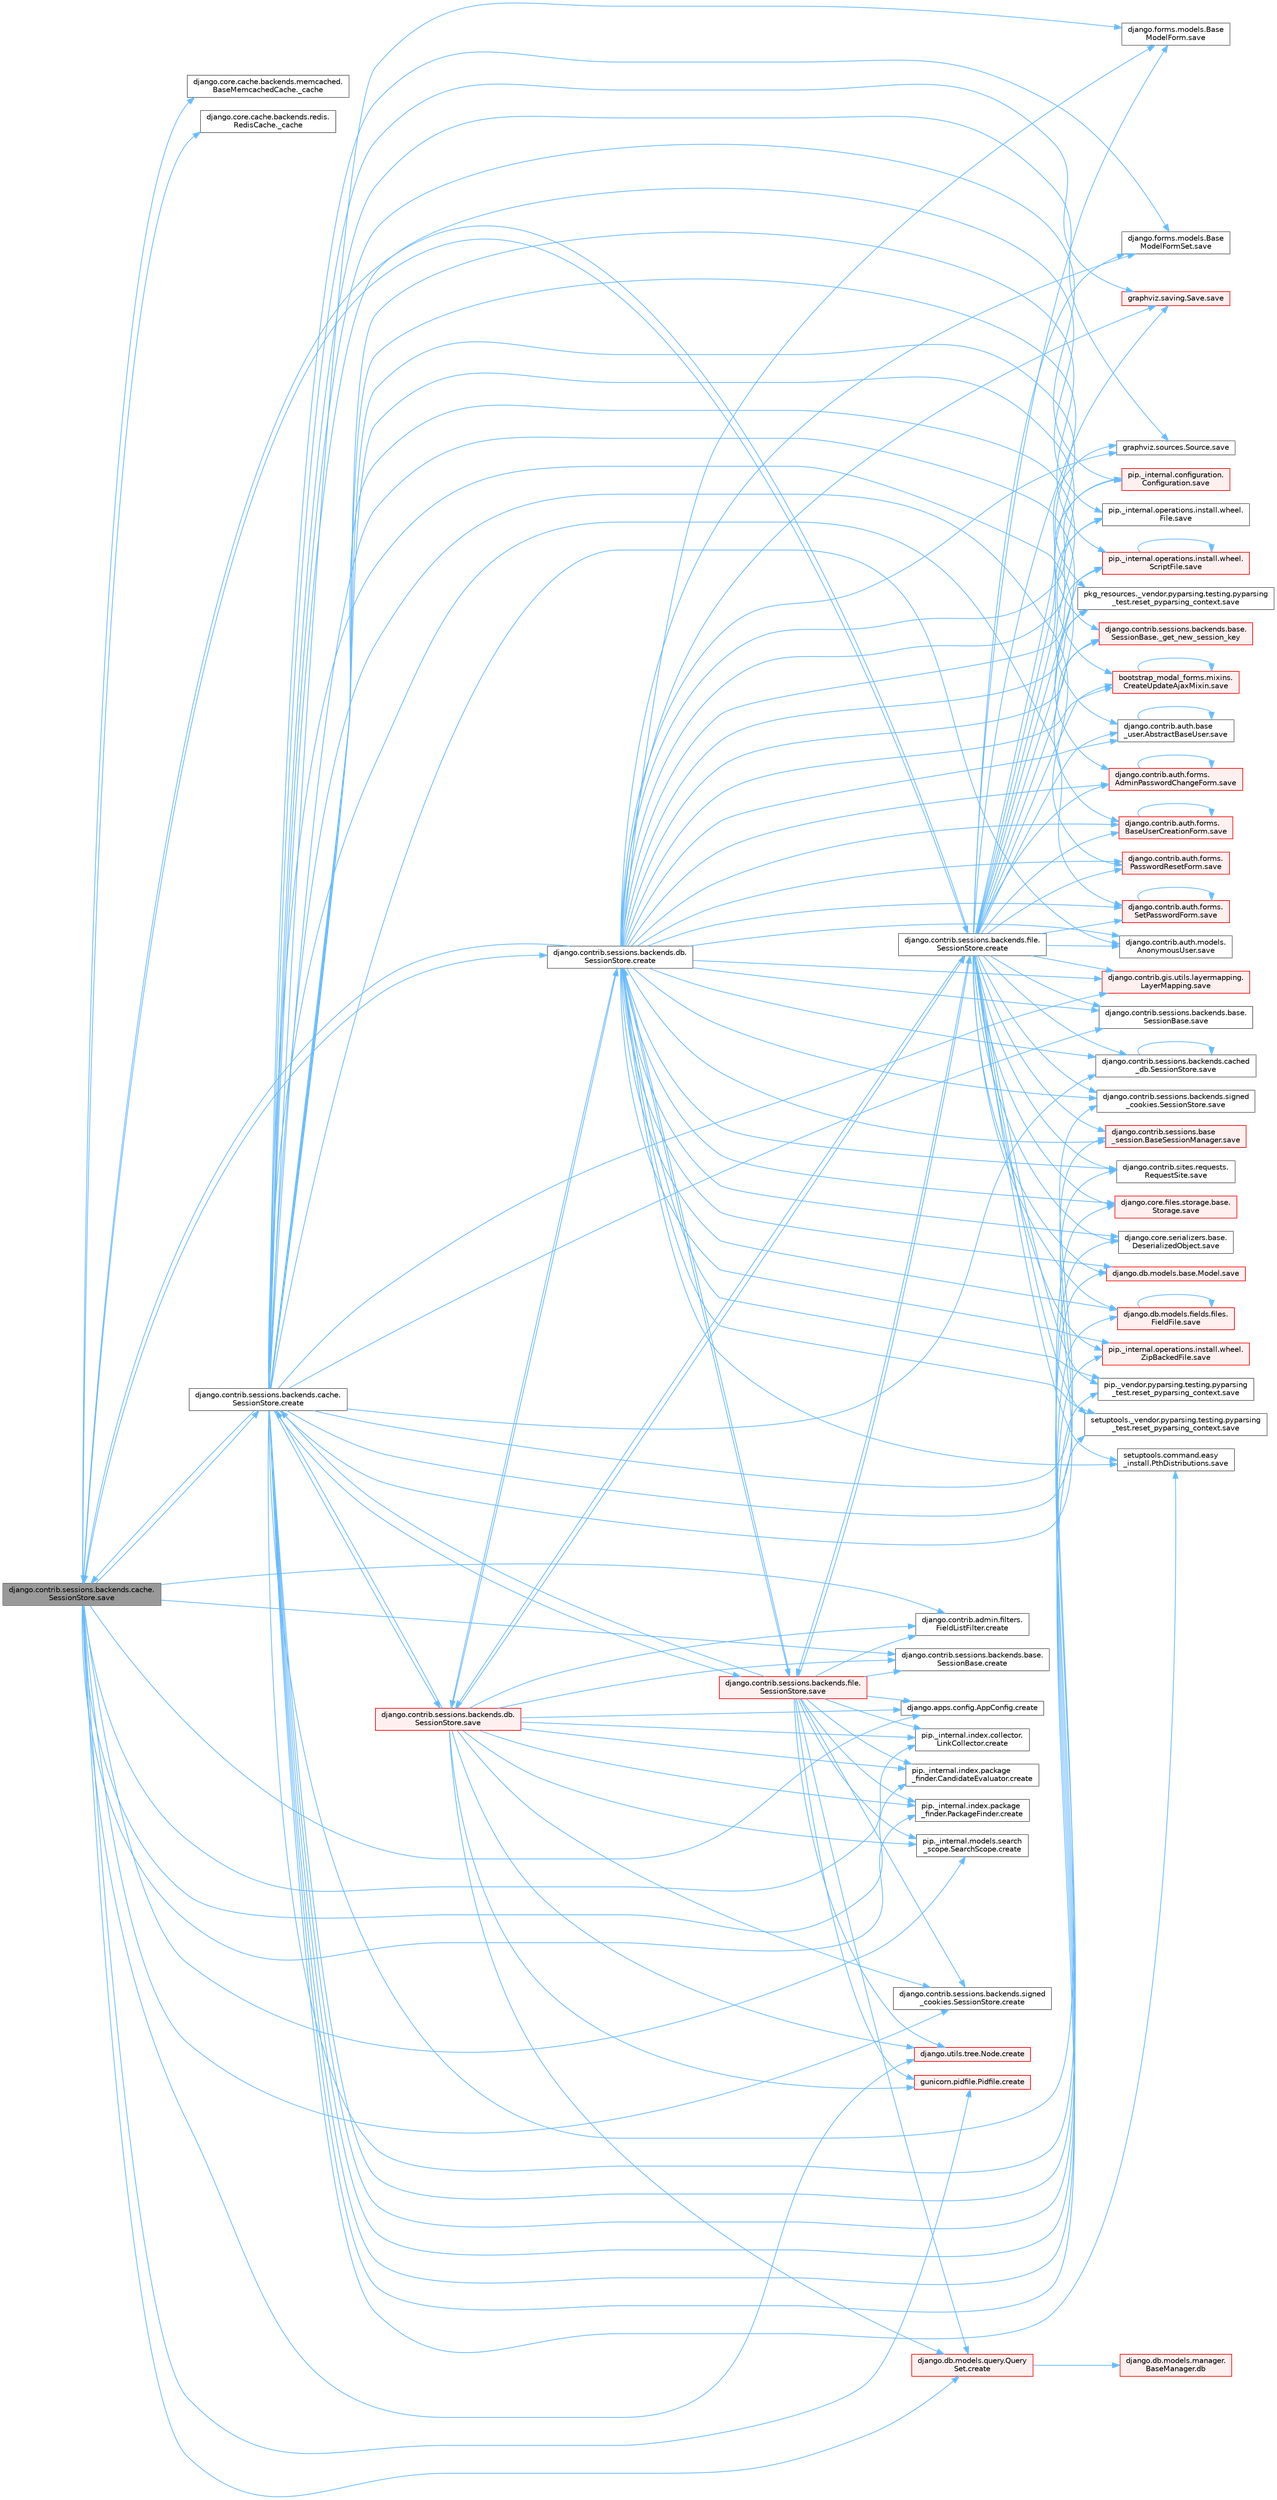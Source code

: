 digraph "django.contrib.sessions.backends.cache.SessionStore.save"
{
 // LATEX_PDF_SIZE
  bgcolor="transparent";
  edge [fontname=Helvetica,fontsize=10,labelfontname=Helvetica,labelfontsize=10];
  node [fontname=Helvetica,fontsize=10,shape=box,height=0.2,width=0.4];
  rankdir="LR";
  Node1 [id="Node000001",label="django.contrib.sessions.backends.cache.\lSessionStore.save",height=0.2,width=0.4,color="gray40", fillcolor="grey60", style="filled", fontcolor="black",tooltip=" "];
  Node1 -> Node2 [id="edge1_Node000001_Node000002",color="steelblue1",style="solid",tooltip=" "];
  Node2 [id="Node000002",label="django.core.cache.backends.memcached.\lBaseMemcachedCache._cache",height=0.2,width=0.4,color="grey40", fillcolor="white", style="filled",URL="$classdjango_1_1core_1_1cache_1_1backends_1_1memcached_1_1_base_memcached_cache.html#afd8573b5388481b004d795d02a7eebd3",tooltip=" "];
  Node1 -> Node3 [id="edge2_Node000001_Node000003",color="steelblue1",style="solid",tooltip=" "];
  Node3 [id="Node000003",label="django.core.cache.backends.redis.\lRedisCache._cache",height=0.2,width=0.4,color="grey40", fillcolor="white", style="filled",URL="$classdjango_1_1core_1_1cache_1_1backends_1_1redis_1_1_redis_cache.html#a38c228bbd313c586cb7de900681708e7",tooltip=" "];
  Node1 -> Node4 [id="edge3_Node000001_Node000004",color="steelblue1",style="solid",tooltip=" "];
  Node4 [id="Node000004",label="django.apps.config.AppConfig.create",height=0.2,width=0.4,color="grey40", fillcolor="white", style="filled",URL="$classdjango_1_1apps_1_1config_1_1_app_config.html#ac8442e3c4eb808fb89271231a6240923",tooltip=" "];
  Node1 -> Node5 [id="edge4_Node000001_Node000005",color="steelblue1",style="solid",tooltip=" "];
  Node5 [id="Node000005",label="django.contrib.admin.filters.\lFieldListFilter.create",height=0.2,width=0.4,color="grey40", fillcolor="white", style="filled",URL="$classdjango_1_1contrib_1_1admin_1_1filters_1_1_field_list_filter.html#a1511cbbb352e31285c9bbfa0bf90f6c0",tooltip=" "];
  Node1 -> Node6 [id="edge5_Node000001_Node000006",color="steelblue1",style="solid",tooltip=" "];
  Node6 [id="Node000006",label="django.contrib.sessions.backends.base.\lSessionBase.create",height=0.2,width=0.4,color="grey40", fillcolor="white", style="filled",URL="$classdjango_1_1contrib_1_1sessions_1_1backends_1_1base_1_1_session_base.html#a09eaca95f0d9eeab9318b2a454738df5",tooltip=" "];
  Node1 -> Node7 [id="edge6_Node000001_Node000007",color="steelblue1",style="solid",tooltip=" "];
  Node7 [id="Node000007",label="django.contrib.sessions.backends.cache.\lSessionStore.create",height=0.2,width=0.4,color="grey40", fillcolor="white", style="filled",URL="$classdjango_1_1contrib_1_1sessions_1_1backends_1_1cache_1_1_session_store.html#a38c9efbdb5115fd1820ae198b767c39c",tooltip=" "];
  Node7 -> Node8 [id="edge7_Node000007_Node000008",color="steelblue1",style="solid",tooltip=" "];
  Node8 [id="Node000008",label="django.contrib.sessions.backends.base.\lSessionBase._get_new_session_key",height=0.2,width=0.4,color="red", fillcolor="#FFF0F0", style="filled",URL="$classdjango_1_1contrib_1_1sessions_1_1backends_1_1base_1_1_session_base.html#aa4fa1e405a4b97410d84bee8c9cf5e65",tooltip=" "];
  Node7 -> Node2812 [id="edge8_Node000007_Node002812",color="steelblue1",style="solid",tooltip=" "];
  Node2812 [id="Node002812",label="bootstrap_modal_forms.mixins.\lCreateUpdateAjaxMixin.save",height=0.2,width=0.4,color="red", fillcolor="#FFF0F0", style="filled",URL="$classbootstrap__modal__forms_1_1mixins_1_1_create_update_ajax_mixin.html#a73802e22b07bb7f59fed2c52ddb6f781",tooltip=" "];
  Node2812 -> Node2812 [id="edge9_Node002812_Node002812",color="steelblue1",style="solid",tooltip=" "];
  Node7 -> Node2814 [id="edge10_Node000007_Node002814",color="steelblue1",style="solid",tooltip=" "];
  Node2814 [id="Node002814",label="django.contrib.auth.base\l_user.AbstractBaseUser.save",height=0.2,width=0.4,color="grey40", fillcolor="white", style="filled",URL="$classdjango_1_1contrib_1_1auth_1_1base__user_1_1_abstract_base_user.html#a5c8a96ad78dafb9ab5d897082e3afb66",tooltip=" "];
  Node2814 -> Node2814 [id="edge11_Node002814_Node002814",color="steelblue1",style="solid",tooltip=" "];
  Node7 -> Node2815 [id="edge12_Node000007_Node002815",color="steelblue1",style="solid",tooltip=" "];
  Node2815 [id="Node002815",label="django.contrib.auth.forms.\lAdminPasswordChangeForm.save",height=0.2,width=0.4,color="red", fillcolor="#FFF0F0", style="filled",URL="$classdjango_1_1contrib_1_1auth_1_1forms_1_1_admin_password_change_form.html#ae15e853bc0c64b8b061876b4987d63fc",tooltip=" "];
  Node2815 -> Node2815 [id="edge13_Node002815_Node002815",color="steelblue1",style="solid",tooltip=" "];
  Node7 -> Node2816 [id="edge14_Node000007_Node002816",color="steelblue1",style="solid",tooltip=" "];
  Node2816 [id="Node002816",label="django.contrib.auth.forms.\lBaseUserCreationForm.save",height=0.2,width=0.4,color="red", fillcolor="#FFF0F0", style="filled",URL="$classdjango_1_1contrib_1_1auth_1_1forms_1_1_base_user_creation_form.html#a5375478a3c6ff7c9d6983081bb2e46c0",tooltip=" "];
  Node2816 -> Node2816 [id="edge15_Node002816_Node002816",color="steelblue1",style="solid",tooltip=" "];
  Node7 -> Node2817 [id="edge16_Node000007_Node002817",color="steelblue1",style="solid",tooltip=" "];
  Node2817 [id="Node002817",label="django.contrib.auth.forms.\lPasswordResetForm.save",height=0.2,width=0.4,color="red", fillcolor="#FFF0F0", style="filled",URL="$classdjango_1_1contrib_1_1auth_1_1forms_1_1_password_reset_form.html#a08fea86409996b9e4ceb5515c94c15be",tooltip=" "];
  Node7 -> Node2822 [id="edge17_Node000007_Node002822",color="steelblue1",style="solid",tooltip=" "];
  Node2822 [id="Node002822",label="django.contrib.auth.forms.\lSetPasswordForm.save",height=0.2,width=0.4,color="red", fillcolor="#FFF0F0", style="filled",URL="$classdjango_1_1contrib_1_1auth_1_1forms_1_1_set_password_form.html#ac95fe41703972b1012ff86602e2d4896",tooltip=" "];
  Node2822 -> Node2822 [id="edge18_Node002822_Node002822",color="steelblue1",style="solid",tooltip=" "];
  Node7 -> Node2823 [id="edge19_Node000007_Node002823",color="steelblue1",style="solid",tooltip=" "];
  Node2823 [id="Node002823",label="django.contrib.auth.models.\lAnonymousUser.save",height=0.2,width=0.4,color="grey40", fillcolor="white", style="filled",URL="$classdjango_1_1contrib_1_1auth_1_1models_1_1_anonymous_user.html#a194df0e79fa9a13e45d7904687a79b93",tooltip=" "];
  Node7 -> Node2824 [id="edge20_Node000007_Node002824",color="steelblue1",style="solid",tooltip=" "];
  Node2824 [id="Node002824",label="django.contrib.gis.utils.layermapping.\lLayerMapping.save",height=0.2,width=0.4,color="red", fillcolor="#FFF0F0", style="filled",URL="$classdjango_1_1contrib_1_1gis_1_1utils_1_1layermapping_1_1_layer_mapping.html#a1a9d38ca8cbbb0a16d032c0bd52b671d",tooltip=" "];
  Node7 -> Node2852 [id="edge21_Node000007_Node002852",color="steelblue1",style="solid",tooltip=" "];
  Node2852 [id="Node002852",label="django.contrib.sessions.backends.base.\lSessionBase.save",height=0.2,width=0.4,color="grey40", fillcolor="white", style="filled",URL="$classdjango_1_1contrib_1_1sessions_1_1backends_1_1base_1_1_session_base.html#a444d8cc76e91cbfe23beec50953539f7",tooltip=" "];
  Node7 -> Node1 [id="edge22_Node000007_Node000001",color="steelblue1",style="solid",tooltip=" "];
  Node7 -> Node2853 [id="edge23_Node000007_Node002853",color="steelblue1",style="solid",tooltip=" "];
  Node2853 [id="Node002853",label="django.contrib.sessions.backends.cached\l_db.SessionStore.save",height=0.2,width=0.4,color="grey40", fillcolor="white", style="filled",URL="$classdjango_1_1contrib_1_1sessions_1_1backends_1_1cached__db_1_1_session_store.html#a52ab96f4da12efaae2f986bee79a5617",tooltip=" "];
  Node2853 -> Node2853 [id="edge24_Node002853_Node002853",color="steelblue1",style="solid",tooltip=" "];
  Node7 -> Node2854 [id="edge25_Node000007_Node002854",color="steelblue1",style="solid",tooltip=" "];
  Node2854 [id="Node002854",label="django.contrib.sessions.backends.db.\lSessionStore.save",height=0.2,width=0.4,color="red", fillcolor="#FFF0F0", style="filled",URL="$classdjango_1_1contrib_1_1sessions_1_1backends_1_1db_1_1_session_store.html#a68a6b4f159bd3dc969ec80b34c1622af",tooltip=" "];
  Node2854 -> Node4 [id="edge26_Node002854_Node000004",color="steelblue1",style="solid",tooltip=" "];
  Node2854 -> Node5 [id="edge27_Node002854_Node000005",color="steelblue1",style="solid",tooltip=" "];
  Node2854 -> Node6 [id="edge28_Node002854_Node000006",color="steelblue1",style="solid",tooltip=" "];
  Node2854 -> Node7 [id="edge29_Node002854_Node000007",color="steelblue1",style="solid",tooltip=" "];
  Node2854 -> Node2811 [id="edge30_Node002854_Node002811",color="steelblue1",style="solid",tooltip=" "];
  Node2811 [id="Node002811",label="django.contrib.sessions.backends.db.\lSessionStore.create",height=0.2,width=0.4,color="grey40", fillcolor="white", style="filled",URL="$classdjango_1_1contrib_1_1sessions_1_1backends_1_1db_1_1_session_store.html#a4a98c0168c61e75be58e279660aa6ce4",tooltip=" "];
  Node2811 -> Node8 [id="edge31_Node002811_Node000008",color="steelblue1",style="solid",tooltip=" "];
  Node2811 -> Node2812 [id="edge32_Node002811_Node002812",color="steelblue1",style="solid",tooltip=" "];
  Node2811 -> Node2814 [id="edge33_Node002811_Node002814",color="steelblue1",style="solid",tooltip=" "];
  Node2811 -> Node2815 [id="edge34_Node002811_Node002815",color="steelblue1",style="solid",tooltip=" "];
  Node2811 -> Node2816 [id="edge35_Node002811_Node002816",color="steelblue1",style="solid",tooltip=" "];
  Node2811 -> Node2817 [id="edge36_Node002811_Node002817",color="steelblue1",style="solid",tooltip=" "];
  Node2811 -> Node2822 [id="edge37_Node002811_Node002822",color="steelblue1",style="solid",tooltip=" "];
  Node2811 -> Node2823 [id="edge38_Node002811_Node002823",color="steelblue1",style="solid",tooltip=" "];
  Node2811 -> Node2824 [id="edge39_Node002811_Node002824",color="steelblue1",style="solid",tooltip=" "];
  Node2811 -> Node2852 [id="edge40_Node002811_Node002852",color="steelblue1",style="solid",tooltip=" "];
  Node2811 -> Node1 [id="edge41_Node002811_Node000001",color="steelblue1",style="solid",tooltip=" "];
  Node2811 -> Node2853 [id="edge42_Node002811_Node002853",color="steelblue1",style="solid",tooltip=" "];
  Node2811 -> Node2854 [id="edge43_Node002811_Node002854",color="steelblue1",style="solid",tooltip=" "];
  Node2811 -> Node2892 [id="edge44_Node002811_Node002892",color="steelblue1",style="solid",tooltip=" "];
  Node2892 [id="Node002892",label="django.contrib.sessions.backends.file.\lSessionStore.save",height=0.2,width=0.4,color="red", fillcolor="#FFF0F0", style="filled",URL="$classdjango_1_1contrib_1_1sessions_1_1backends_1_1file_1_1_session_store.html#af170f9c112376eb1627509287bf9620f",tooltip=" "];
  Node2892 -> Node4 [id="edge45_Node002892_Node000004",color="steelblue1",style="solid",tooltip=" "];
  Node2892 -> Node5 [id="edge46_Node002892_Node000005",color="steelblue1",style="solid",tooltip=" "];
  Node2892 -> Node6 [id="edge47_Node002892_Node000006",color="steelblue1",style="solid",tooltip=" "];
  Node2892 -> Node7 [id="edge48_Node002892_Node000007",color="steelblue1",style="solid",tooltip=" "];
  Node2892 -> Node2811 [id="edge49_Node002892_Node002811",color="steelblue1",style="solid",tooltip=" "];
  Node2892 -> Node2891 [id="edge50_Node002892_Node002891",color="steelblue1",style="solid",tooltip=" "];
  Node2891 [id="Node002891",label="django.contrib.sessions.backends.file.\lSessionStore.create",height=0.2,width=0.4,color="grey40", fillcolor="white", style="filled",URL="$classdjango_1_1contrib_1_1sessions_1_1backends_1_1file_1_1_session_store.html#a6624db6a37dfff490f837047e0a60dda",tooltip=" "];
  Node2891 -> Node8 [id="edge51_Node002891_Node000008",color="steelblue1",style="solid",tooltip=" "];
  Node2891 -> Node2812 [id="edge52_Node002891_Node002812",color="steelblue1",style="solid",tooltip=" "];
  Node2891 -> Node2814 [id="edge53_Node002891_Node002814",color="steelblue1",style="solid",tooltip=" "];
  Node2891 -> Node2815 [id="edge54_Node002891_Node002815",color="steelblue1",style="solid",tooltip=" "];
  Node2891 -> Node2816 [id="edge55_Node002891_Node002816",color="steelblue1",style="solid",tooltip=" "];
  Node2891 -> Node2817 [id="edge56_Node002891_Node002817",color="steelblue1",style="solid",tooltip=" "];
  Node2891 -> Node2822 [id="edge57_Node002891_Node002822",color="steelblue1",style="solid",tooltip=" "];
  Node2891 -> Node2823 [id="edge58_Node002891_Node002823",color="steelblue1",style="solid",tooltip=" "];
  Node2891 -> Node2824 [id="edge59_Node002891_Node002824",color="steelblue1",style="solid",tooltip=" "];
  Node2891 -> Node2852 [id="edge60_Node002891_Node002852",color="steelblue1",style="solid",tooltip=" "];
  Node2891 -> Node1 [id="edge61_Node002891_Node000001",color="steelblue1",style="solid",tooltip=" "];
  Node2891 -> Node2853 [id="edge62_Node002891_Node002853",color="steelblue1",style="solid",tooltip=" "];
  Node2891 -> Node2854 [id="edge63_Node002891_Node002854",color="steelblue1",style="solid",tooltip=" "];
  Node2891 -> Node2892 [id="edge64_Node002891_Node002892",color="steelblue1",style="solid",tooltip=" "];
  Node2891 -> Node3003 [id="edge65_Node002891_Node003003",color="steelblue1",style="solid",tooltip=" "];
  Node3003 [id="Node003003",label="django.contrib.sessions.backends.signed\l_cookies.SessionStore.save",height=0.2,width=0.4,color="grey40", fillcolor="white", style="filled",URL="$classdjango_1_1contrib_1_1sessions_1_1backends_1_1signed__cookies_1_1_session_store.html#a37935aad339aeb6d1eb529031d04d5fd",tooltip=" "];
  Node2891 -> Node3004 [id="edge66_Node002891_Node003004",color="steelblue1",style="solid",tooltip=" "];
  Node3004 [id="Node003004",label="django.contrib.sessions.base\l_session.BaseSessionManager.save",height=0.2,width=0.4,color="red", fillcolor="#FFF0F0", style="filled",URL="$classdjango_1_1contrib_1_1sessions_1_1base__session_1_1_base_session_manager.html#a323bed24720881f2b0c3e3fce57c1a5a",tooltip=" "];
  Node2891 -> Node3005 [id="edge67_Node002891_Node003005",color="steelblue1",style="solid",tooltip=" "];
  Node3005 [id="Node003005",label="django.contrib.sites.requests.\lRequestSite.save",height=0.2,width=0.4,color="grey40", fillcolor="white", style="filled",URL="$classdjango_1_1contrib_1_1sites_1_1requests_1_1_request_site.html#a074cce17a73aabcca9c6d5771c6bbd4f",tooltip=" "];
  Node2891 -> Node3006 [id="edge68_Node002891_Node003006",color="steelblue1",style="solid",tooltip=" "];
  Node3006 [id="Node003006",label="django.core.files.storage.base.\lStorage.save",height=0.2,width=0.4,color="red", fillcolor="#FFF0F0", style="filled",URL="$classdjango_1_1core_1_1files_1_1storage_1_1base_1_1_storage.html#a68e86af8595dbcd63fca177b3dd7d463",tooltip=" "];
  Node2891 -> Node3027 [id="edge69_Node002891_Node003027",color="steelblue1",style="solid",tooltip=" "];
  Node3027 [id="Node003027",label="django.core.serializers.base.\lDeserializedObject.save",height=0.2,width=0.4,color="grey40", fillcolor="white", style="filled",URL="$classdjango_1_1core_1_1serializers_1_1base_1_1_deserialized_object.html#a5fb472f0c3227b9d8cc0727cc311ed7a",tooltip=" "];
  Node2891 -> Node3028 [id="edge70_Node002891_Node003028",color="steelblue1",style="solid",tooltip=" "];
  Node3028 [id="Node003028",label="django.db.models.base.Model.save",height=0.2,width=0.4,color="red", fillcolor="#FFF0F0", style="filled",URL="$classdjango_1_1db_1_1models_1_1base_1_1_model.html#ab0396fe6f599587cbb43b283300ed97e",tooltip=" "];
  Node2891 -> Node3037 [id="edge71_Node002891_Node003037",color="steelblue1",style="solid",tooltip=" "];
  Node3037 [id="Node003037",label="django.db.models.fields.files.\lFieldFile.save",height=0.2,width=0.4,color="red", fillcolor="#FFF0F0", style="filled",URL="$classdjango_1_1db_1_1models_1_1fields_1_1files_1_1_field_file.html#ae3491ce47819d0eed2aefa40c86fa926",tooltip=" "];
  Node3037 -> Node3037 [id="edge72_Node003037_Node003037",color="steelblue1",style="solid",tooltip=" "];
  Node2891 -> Node3038 [id="edge73_Node002891_Node003038",color="steelblue1",style="solid",tooltip=" "];
  Node3038 [id="Node003038",label="django.forms.models.Base\lModelForm.save",height=0.2,width=0.4,color="grey40", fillcolor="white", style="filled",URL="$classdjango_1_1forms_1_1models_1_1_base_model_form.html#ae1386f4535cb849a0b8a17d78c95de15",tooltip=" "];
  Node2891 -> Node3039 [id="edge74_Node002891_Node003039",color="steelblue1",style="solid",tooltip=" "];
  Node3039 [id="Node003039",label="django.forms.models.Base\lModelFormSet.save",height=0.2,width=0.4,color="grey40", fillcolor="white", style="filled",URL="$classdjango_1_1forms_1_1models_1_1_base_model_form_set.html#a0fa383d077ada63c5271c884bf815929",tooltip=" "];
  Node2891 -> Node3040 [id="edge75_Node002891_Node003040",color="steelblue1",style="solid",tooltip=" "];
  Node3040 [id="Node003040",label="graphviz.saving.Save.save",height=0.2,width=0.4,color="red", fillcolor="#FFF0F0", style="filled",URL="$classgraphviz_1_1saving_1_1_save.html#a1254150af63856e7706cdb5c94633e5e",tooltip=" "];
  Node2891 -> Node3042 [id="edge76_Node002891_Node003042",color="steelblue1",style="solid",tooltip=" "];
  Node3042 [id="Node003042",label="graphviz.sources.Source.save",height=0.2,width=0.4,color="grey40", fillcolor="white", style="filled",URL="$classgraphviz_1_1sources_1_1_source.html#a18b5ccbf63dc2874bb000e87b44d8484",tooltip=" "];
  Node2891 -> Node3043 [id="edge77_Node002891_Node003043",color="steelblue1",style="solid",tooltip=" "];
  Node3043 [id="Node003043",label="pip._internal.configuration.\lConfiguration.save",height=0.2,width=0.4,color="red", fillcolor="#FFF0F0", style="filled",URL="$classpip_1_1__internal_1_1configuration_1_1_configuration.html#a6556dd11acdbe9eea172c60c50c76f83",tooltip=" "];
  Node2891 -> Node3045 [id="edge78_Node002891_Node003045",color="steelblue1",style="solid",tooltip=" "];
  Node3045 [id="Node003045",label="pip._internal.operations.install.wheel.\lFile.save",height=0.2,width=0.4,color="grey40", fillcolor="white", style="filled",URL="$classpip_1_1__internal_1_1operations_1_1install_1_1wheel_1_1_file.html#a5a36655f4e896f20776955caafc90f15",tooltip=" "];
  Node2891 -> Node3046 [id="edge79_Node002891_Node003046",color="steelblue1",style="solid",tooltip=" "];
  Node3046 [id="Node003046",label="pip._internal.operations.install.wheel.\lScriptFile.save",height=0.2,width=0.4,color="red", fillcolor="#FFF0F0", style="filled",URL="$classpip_1_1__internal_1_1operations_1_1install_1_1wheel_1_1_script_file.html#ada71e906f4fe258d5234b047d077f7ad",tooltip=" "];
  Node3046 -> Node3046 [id="edge80_Node003046_Node003046",color="steelblue1",style="solid",tooltip=" "];
  Node2891 -> Node3048 [id="edge81_Node002891_Node003048",color="steelblue1",style="solid",tooltip=" "];
  Node3048 [id="Node003048",label="pip._internal.operations.install.wheel.\lZipBackedFile.save",height=0.2,width=0.4,color="red", fillcolor="#FFF0F0", style="filled",URL="$classpip_1_1__internal_1_1operations_1_1install_1_1wheel_1_1_zip_backed_file.html#afe91d1abf09d192195c826967517e2d2",tooltip=" "];
  Node2891 -> Node3050 [id="edge82_Node002891_Node003050",color="steelblue1",style="solid",tooltip=" "];
  Node3050 [id="Node003050",label="pip._vendor.pyparsing.testing.pyparsing\l_test.reset_pyparsing_context.save",height=0.2,width=0.4,color="grey40", fillcolor="white", style="filled",URL="$classpip_1_1__vendor_1_1pyparsing_1_1testing_1_1pyparsing__test_1_1reset__pyparsing__context.html#a24918e896e66cb0fda66a16e17030f7f",tooltip=" "];
  Node2891 -> Node3051 [id="edge83_Node002891_Node003051",color="steelblue1",style="solid",tooltip=" "];
  Node3051 [id="Node003051",label="pkg_resources._vendor.pyparsing.testing.pyparsing\l_test.reset_pyparsing_context.save",height=0.2,width=0.4,color="grey40", fillcolor="white", style="filled",URL="$classpkg__resources_1_1__vendor_1_1pyparsing_1_1testing_1_1pyparsing__test_1_1reset__pyparsing__context.html#a8b971ead8e7ee82698e2f949da0a2801",tooltip=" "];
  Node2891 -> Node3052 [id="edge84_Node002891_Node003052",color="steelblue1",style="solid",tooltip=" "];
  Node3052 [id="Node003052",label="setuptools._vendor.pyparsing.testing.pyparsing\l_test.reset_pyparsing_context.save",height=0.2,width=0.4,color="grey40", fillcolor="white", style="filled",URL="$classsetuptools_1_1__vendor_1_1pyparsing_1_1testing_1_1pyparsing__test_1_1reset__pyparsing__context.html#a7a597673a3fd20c16b40314cf98243f1",tooltip=" "];
  Node2891 -> Node3053 [id="edge85_Node002891_Node003053",color="steelblue1",style="solid",tooltip=" "];
  Node3053 [id="Node003053",label="setuptools.command.easy\l_install.PthDistributions.save",height=0.2,width=0.4,color="grey40", fillcolor="white", style="filled",URL="$classsetuptools_1_1command_1_1easy__install_1_1_pth_distributions.html#a21dd9ec63d1c970fd2b4495c512007aa",tooltip=" "];
  Node2892 -> Node2893 [id="edge86_Node002892_Node002893",color="steelblue1",style="solid",tooltip=" "];
  Node2893 [id="Node002893",label="django.contrib.sessions.backends.signed\l_cookies.SessionStore.create",height=0.2,width=0.4,color="grey40", fillcolor="white", style="filled",URL="$classdjango_1_1contrib_1_1sessions_1_1backends_1_1signed__cookies_1_1_session_store.html#ae28b0ad66d82c118d1cdfbcfee3a6954",tooltip=" "];
  Node2892 -> Node2894 [id="edge87_Node002892_Node002894",color="steelblue1",style="solid",tooltip=" "];
  Node2894 [id="Node002894",label="django.db.models.query.Query\lSet.create",height=0.2,width=0.4,color="red", fillcolor="#FFF0F0", style="filled",URL="$classdjango_1_1db_1_1models_1_1query_1_1_query_set.html#a8c17f2bf2eed4384eefa9467fed0813d",tooltip=" "];
  Node2894 -> Node89 [id="edge88_Node002894_Node000089",color="steelblue1",style="solid",tooltip=" "];
  Node89 [id="Node000089",label="django.db.models.manager.\lBaseManager.db",height=0.2,width=0.4,color="red", fillcolor="#FFF0F0", style="filled",URL="$classdjango_1_1db_1_1models_1_1manager_1_1_base_manager.html#ad6c30d1033fbe64ca4ac1d2bf0162a8a",tooltip=" "];
  Node2892 -> Node2897 [id="edge89_Node002892_Node002897",color="steelblue1",style="solid",tooltip=" "];
  Node2897 [id="Node002897",label="django.utils.tree.Node.create",height=0.2,width=0.4,color="red", fillcolor="#FFF0F0", style="filled",URL="$classdjango_1_1utils_1_1tree_1_1_node.html#aad005cf8ada5103830a8d3161ca8e705",tooltip=" "];
  Node2892 -> Node2898 [id="edge90_Node002892_Node002898",color="steelblue1",style="solid",tooltip=" "];
  Node2898 [id="Node002898",label="gunicorn.pidfile.Pidfile.create",height=0.2,width=0.4,color="red", fillcolor="#FFF0F0", style="filled",URL="$classgunicorn_1_1pidfile_1_1_pidfile.html#a739ebe5daa90135eb5ab41ed81b0e31d",tooltip=" "];
  Node2892 -> Node2999 [id="edge91_Node002892_Node002999",color="steelblue1",style="solid",tooltip=" "];
  Node2999 [id="Node002999",label="pip._internal.index.collector.\lLinkCollector.create",height=0.2,width=0.4,color="grey40", fillcolor="white", style="filled",URL="$classpip_1_1__internal_1_1index_1_1collector_1_1_link_collector.html#a7b9607326945865d20618b284cdbe309",tooltip=" "];
  Node2892 -> Node3000 [id="edge92_Node002892_Node003000",color="steelblue1",style="solid",tooltip=" "];
  Node3000 [id="Node003000",label="pip._internal.index.package\l_finder.CandidateEvaluator.create",height=0.2,width=0.4,color="grey40", fillcolor="white", style="filled",URL="$classpip_1_1__internal_1_1index_1_1package__finder_1_1_candidate_evaluator.html#aed1da761fdd8963694340f0b0abc73d2",tooltip=" "];
  Node2892 -> Node3001 [id="edge93_Node002892_Node003001",color="steelblue1",style="solid",tooltip=" "];
  Node3001 [id="Node003001",label="pip._internal.index.package\l_finder.PackageFinder.create",height=0.2,width=0.4,color="grey40", fillcolor="white", style="filled",URL="$classpip_1_1__internal_1_1index_1_1package__finder_1_1_package_finder.html#a2b35b8ceac01c021a9408172794c1faa",tooltip=" "];
  Node2892 -> Node3002 [id="edge94_Node002892_Node003002",color="steelblue1",style="solid",tooltip=" "];
  Node3002 [id="Node003002",label="pip._internal.models.search\l_scope.SearchScope.create",height=0.2,width=0.4,color="grey40", fillcolor="white", style="filled",URL="$classpip_1_1__internal_1_1models_1_1search__scope_1_1_search_scope.html#a36b35f6a4b4cf067544d81d51934eb91",tooltip=" "];
  Node2811 -> Node3003 [id="edge95_Node002811_Node003003",color="steelblue1",style="solid",tooltip=" "];
  Node2811 -> Node3004 [id="edge96_Node002811_Node003004",color="steelblue1",style="solid",tooltip=" "];
  Node2811 -> Node3005 [id="edge97_Node002811_Node003005",color="steelblue1",style="solid",tooltip=" "];
  Node2811 -> Node3006 [id="edge98_Node002811_Node003006",color="steelblue1",style="solid",tooltip=" "];
  Node2811 -> Node3027 [id="edge99_Node002811_Node003027",color="steelblue1",style="solid",tooltip=" "];
  Node2811 -> Node3028 [id="edge100_Node002811_Node003028",color="steelblue1",style="solid",tooltip=" "];
  Node2811 -> Node3037 [id="edge101_Node002811_Node003037",color="steelblue1",style="solid",tooltip=" "];
  Node2811 -> Node3038 [id="edge102_Node002811_Node003038",color="steelblue1",style="solid",tooltip=" "];
  Node2811 -> Node3039 [id="edge103_Node002811_Node003039",color="steelblue1",style="solid",tooltip=" "];
  Node2811 -> Node3040 [id="edge104_Node002811_Node003040",color="steelblue1",style="solid",tooltip=" "];
  Node2811 -> Node3042 [id="edge105_Node002811_Node003042",color="steelblue1",style="solid",tooltip=" "];
  Node2811 -> Node3043 [id="edge106_Node002811_Node003043",color="steelblue1",style="solid",tooltip=" "];
  Node2811 -> Node3045 [id="edge107_Node002811_Node003045",color="steelblue1",style="solid",tooltip=" "];
  Node2811 -> Node3046 [id="edge108_Node002811_Node003046",color="steelblue1",style="solid",tooltip=" "];
  Node2811 -> Node3048 [id="edge109_Node002811_Node003048",color="steelblue1",style="solid",tooltip=" "];
  Node2811 -> Node3050 [id="edge110_Node002811_Node003050",color="steelblue1",style="solid",tooltip=" "];
  Node2811 -> Node3051 [id="edge111_Node002811_Node003051",color="steelblue1",style="solid",tooltip=" "];
  Node2811 -> Node3052 [id="edge112_Node002811_Node003052",color="steelblue1",style="solid",tooltip=" "];
  Node2811 -> Node3053 [id="edge113_Node002811_Node003053",color="steelblue1",style="solid",tooltip=" "];
  Node2854 -> Node2891 [id="edge114_Node002854_Node002891",color="steelblue1",style="solid",tooltip=" "];
  Node2854 -> Node2893 [id="edge115_Node002854_Node002893",color="steelblue1",style="solid",tooltip=" "];
  Node2854 -> Node2894 [id="edge116_Node002854_Node002894",color="steelblue1",style="solid",tooltip=" "];
  Node2854 -> Node2897 [id="edge117_Node002854_Node002897",color="steelblue1",style="solid",tooltip=" "];
  Node2854 -> Node2898 [id="edge118_Node002854_Node002898",color="steelblue1",style="solid",tooltip=" "];
  Node2854 -> Node2999 [id="edge119_Node002854_Node002999",color="steelblue1",style="solid",tooltip=" "];
  Node2854 -> Node3000 [id="edge120_Node002854_Node003000",color="steelblue1",style="solid",tooltip=" "];
  Node2854 -> Node3001 [id="edge121_Node002854_Node003001",color="steelblue1",style="solid",tooltip=" "];
  Node2854 -> Node3002 [id="edge122_Node002854_Node003002",color="steelblue1",style="solid",tooltip=" "];
  Node7 -> Node2892 [id="edge123_Node000007_Node002892",color="steelblue1",style="solid",tooltip=" "];
  Node7 -> Node3003 [id="edge124_Node000007_Node003003",color="steelblue1",style="solid",tooltip=" "];
  Node7 -> Node3004 [id="edge125_Node000007_Node003004",color="steelblue1",style="solid",tooltip=" "];
  Node7 -> Node3005 [id="edge126_Node000007_Node003005",color="steelblue1",style="solid",tooltip=" "];
  Node7 -> Node3006 [id="edge127_Node000007_Node003006",color="steelblue1",style="solid",tooltip=" "];
  Node7 -> Node3027 [id="edge128_Node000007_Node003027",color="steelblue1",style="solid",tooltip=" "];
  Node7 -> Node3028 [id="edge129_Node000007_Node003028",color="steelblue1",style="solid",tooltip=" "];
  Node7 -> Node3037 [id="edge130_Node000007_Node003037",color="steelblue1",style="solid",tooltip=" "];
  Node7 -> Node3038 [id="edge131_Node000007_Node003038",color="steelblue1",style="solid",tooltip=" "];
  Node7 -> Node3039 [id="edge132_Node000007_Node003039",color="steelblue1",style="solid",tooltip=" "];
  Node7 -> Node3040 [id="edge133_Node000007_Node003040",color="steelblue1",style="solid",tooltip=" "];
  Node7 -> Node3042 [id="edge134_Node000007_Node003042",color="steelblue1",style="solid",tooltip=" "];
  Node7 -> Node3043 [id="edge135_Node000007_Node003043",color="steelblue1",style="solid",tooltip=" "];
  Node7 -> Node3045 [id="edge136_Node000007_Node003045",color="steelblue1",style="solid",tooltip=" "];
  Node7 -> Node3046 [id="edge137_Node000007_Node003046",color="steelblue1",style="solid",tooltip=" "];
  Node7 -> Node3048 [id="edge138_Node000007_Node003048",color="steelblue1",style="solid",tooltip=" "];
  Node7 -> Node3050 [id="edge139_Node000007_Node003050",color="steelblue1",style="solid",tooltip=" "];
  Node7 -> Node3051 [id="edge140_Node000007_Node003051",color="steelblue1",style="solid",tooltip=" "];
  Node7 -> Node3052 [id="edge141_Node000007_Node003052",color="steelblue1",style="solid",tooltip=" "];
  Node7 -> Node3053 [id="edge142_Node000007_Node003053",color="steelblue1",style="solid",tooltip=" "];
  Node1 -> Node2811 [id="edge143_Node000001_Node002811",color="steelblue1",style="solid",tooltip=" "];
  Node1 -> Node2891 [id="edge144_Node000001_Node002891",color="steelblue1",style="solid",tooltip=" "];
  Node1 -> Node2893 [id="edge145_Node000001_Node002893",color="steelblue1",style="solid",tooltip=" "];
  Node1 -> Node2894 [id="edge146_Node000001_Node002894",color="steelblue1",style="solid",tooltip=" "];
  Node1 -> Node2897 [id="edge147_Node000001_Node002897",color="steelblue1",style="solid",tooltip=" "];
  Node1 -> Node2898 [id="edge148_Node000001_Node002898",color="steelblue1",style="solid",tooltip=" "];
  Node1 -> Node2999 [id="edge149_Node000001_Node002999",color="steelblue1",style="solid",tooltip=" "];
  Node1 -> Node3000 [id="edge150_Node000001_Node003000",color="steelblue1",style="solid",tooltip=" "];
  Node1 -> Node3001 [id="edge151_Node000001_Node003001",color="steelblue1",style="solid",tooltip=" "];
  Node1 -> Node3002 [id="edge152_Node000001_Node003002",color="steelblue1",style="solid",tooltip=" "];
}
